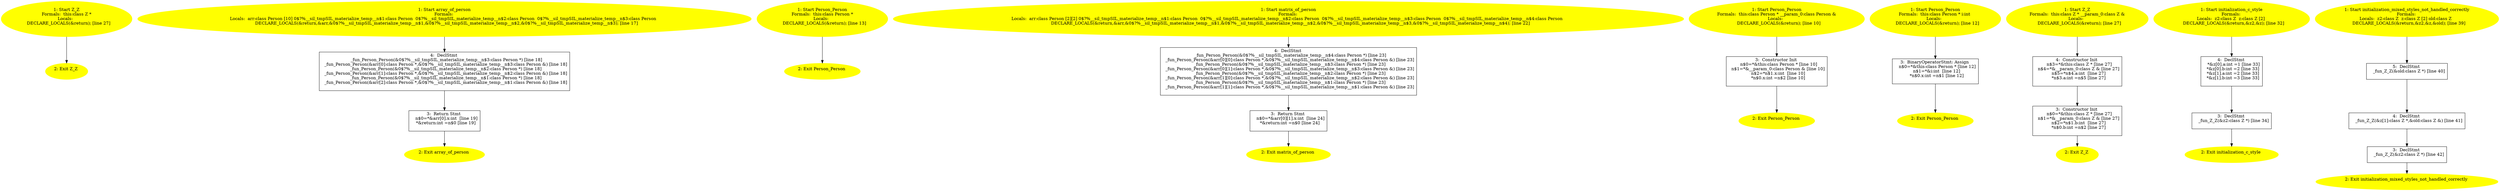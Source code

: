 /* @generated */
digraph iCFG {
"Z_Z{_ZN1ZC1Ev}.e5db815c377ac8d89bbc83caf274d4d3_2" [label="2: Exit Z_Z \n  " color=yellow style=filled]
	

"Z_Z{_ZN1ZC1Ev}.e5db815c377ac8d89bbc83caf274d4d3_1" [label="1: Start Z_Z\nFormals:  this:class Z *\nLocals:  \n   DECLARE_LOCALS(&return); [line 27]\n " color=yellow style=filled]
	

	 "Z_Z{_ZN1ZC1Ev}.e5db815c377ac8d89bbc83caf274d4d3_1" -> "Z_Z{_ZN1ZC1Ev}.e5db815c377ac8d89bbc83caf274d4d3_2" ;
"array_of_person{d41d8cd98f00b204e9800998ecf8427e_Z15array_of_personv}.5e6676e141cccf7b269a7c471feae769_4" [label="4:  DeclStmt \n   _fun_Person_Person(&0$?%__sil_tmpSIL_materialize_temp__n$3:class Person *) [line 18]\n  _fun_Person_Person(&arr[0]:class Person *,&0$?%__sil_tmpSIL_materialize_temp__n$3:class Person &) [line 18]\n  _fun_Person_Person(&0$?%__sil_tmpSIL_materialize_temp__n$2:class Person *) [line 18]\n  _fun_Person_Person(&arr[1]:class Person *,&0$?%__sil_tmpSIL_materialize_temp__n$2:class Person &) [line 18]\n  _fun_Person_Person(&0$?%__sil_tmpSIL_materialize_temp__n$1:class Person *) [line 18]\n  _fun_Person_Person(&arr[2]:class Person *,&0$?%__sil_tmpSIL_materialize_temp__n$1:class Person &) [line 18]\n " shape="box"]
	

	 "array_of_person{d41d8cd98f00b204e9800998ecf8427e_Z15array_of_personv}.5e6676e141cccf7b269a7c471feae769_4" -> "array_of_person{d41d8cd98f00b204e9800998ecf8427e_Z15array_of_personv}.5e6676e141cccf7b269a7c471feae769_3" ;
"array_of_person{d41d8cd98f00b204e9800998ecf8427e_Z15array_of_personv}.5e6676e141cccf7b269a7c471feae769_3" [label="3:  Return Stmt \n   n$0=*&arr[0].x:int  [line 19]\n  *&return:int =n$0 [line 19]\n " shape="box"]
	

	 "array_of_person{d41d8cd98f00b204e9800998ecf8427e_Z15array_of_personv}.5e6676e141cccf7b269a7c471feae769_3" -> "array_of_person{d41d8cd98f00b204e9800998ecf8427e_Z15array_of_personv}.5e6676e141cccf7b269a7c471feae769_2" ;
"array_of_person{d41d8cd98f00b204e9800998ecf8427e_Z15array_of_personv}.5e6676e141cccf7b269a7c471feae769_2" [label="2: Exit array_of_person \n  " color=yellow style=filled]
	

"array_of_person{d41d8cd98f00b204e9800998ecf8427e_Z15array_of_personv}.5e6676e141cccf7b269a7c471feae769_1" [label="1: Start array_of_person\nFormals: \nLocals:  arr:class Person [10] 0$?%__sil_tmpSIL_materialize_temp__n$1:class Person  0$?%__sil_tmpSIL_materialize_temp__n$2:class Person  0$?%__sil_tmpSIL_materialize_temp__n$3:class Person  \n   DECLARE_LOCALS(&return,&arr,&0$?%__sil_tmpSIL_materialize_temp__n$1,&0$?%__sil_tmpSIL_materialize_temp__n$2,&0$?%__sil_tmpSIL_materialize_temp__n$3); [line 17]\n " color=yellow style=filled]
	

	 "array_of_person{d41d8cd98f00b204e9800998ecf8427e_Z15array_of_personv}.5e6676e141cccf7b269a7c471feae769_1" -> "array_of_person{d41d8cd98f00b204e9800998ecf8427e_Z15array_of_personv}.5e6676e141cccf7b269a7c471feae769_4" ;
"Person_Person{_ZN6PersonC1Ev}.eae7ac90d0b106ac1ffce8f205a2d898_2" [label="2: Exit Person_Person \n  " color=yellow style=filled]
	

"Person_Person{_ZN6PersonC1Ev}.eae7ac90d0b106ac1ffce8f205a2d898_1" [label="1: Start Person_Person\nFormals:  this:class Person *\nLocals:  \n   DECLARE_LOCALS(&return); [line 13]\n " color=yellow style=filled]
	

	 "Person_Person{_ZN6PersonC1Ev}.eae7ac90d0b106ac1ffce8f205a2d898_1" -> "Person_Person{_ZN6PersonC1Ev}.eae7ac90d0b106ac1ffce8f205a2d898_2" ;
"matrix_of_person{d41d8cd98f00b204e9800998ecf8427e_Z16matrix_of_personv}.42bf08ed339376ba5c4530035307761f_4" [label="4:  DeclStmt \n   _fun_Person_Person(&0$?%__sil_tmpSIL_materialize_temp__n$4:class Person *) [line 23]\n  _fun_Person_Person(&arr[0][0]:class Person *,&0$?%__sil_tmpSIL_materialize_temp__n$4:class Person &) [line 23]\n  _fun_Person_Person(&0$?%__sil_tmpSIL_materialize_temp__n$3:class Person *) [line 23]\n  _fun_Person_Person(&arr[0][1]:class Person *,&0$?%__sil_tmpSIL_materialize_temp__n$3:class Person &) [line 23]\n  _fun_Person_Person(&0$?%__sil_tmpSIL_materialize_temp__n$2:class Person *) [line 23]\n  _fun_Person_Person(&arr[1][0]:class Person *,&0$?%__sil_tmpSIL_materialize_temp__n$2:class Person &) [line 23]\n  _fun_Person_Person(&0$?%__sil_tmpSIL_materialize_temp__n$1:class Person *) [line 23]\n  _fun_Person_Person(&arr[1][1]:class Person *,&0$?%__sil_tmpSIL_materialize_temp__n$1:class Person &) [line 23]\n " shape="box"]
	

	 "matrix_of_person{d41d8cd98f00b204e9800998ecf8427e_Z16matrix_of_personv}.42bf08ed339376ba5c4530035307761f_4" -> "matrix_of_person{d41d8cd98f00b204e9800998ecf8427e_Z16matrix_of_personv}.42bf08ed339376ba5c4530035307761f_3" ;
"matrix_of_person{d41d8cd98f00b204e9800998ecf8427e_Z16matrix_of_personv}.42bf08ed339376ba5c4530035307761f_3" [label="3:  Return Stmt \n   n$0=*&arr[0][1].x:int  [line 24]\n  *&return:int =n$0 [line 24]\n " shape="box"]
	

	 "matrix_of_person{d41d8cd98f00b204e9800998ecf8427e_Z16matrix_of_personv}.42bf08ed339376ba5c4530035307761f_3" -> "matrix_of_person{d41d8cd98f00b204e9800998ecf8427e_Z16matrix_of_personv}.42bf08ed339376ba5c4530035307761f_2" ;
"matrix_of_person{d41d8cd98f00b204e9800998ecf8427e_Z16matrix_of_personv}.42bf08ed339376ba5c4530035307761f_2" [label="2: Exit matrix_of_person \n  " color=yellow style=filled]
	

"matrix_of_person{d41d8cd98f00b204e9800998ecf8427e_Z16matrix_of_personv}.42bf08ed339376ba5c4530035307761f_1" [label="1: Start matrix_of_person\nFormals: \nLocals:  arr:class Person [2][2] 0$?%__sil_tmpSIL_materialize_temp__n$1:class Person  0$?%__sil_tmpSIL_materialize_temp__n$2:class Person  0$?%__sil_tmpSIL_materialize_temp__n$3:class Person  0$?%__sil_tmpSIL_materialize_temp__n$4:class Person  \n   DECLARE_LOCALS(&return,&arr,&0$?%__sil_tmpSIL_materialize_temp__n$1,&0$?%__sil_tmpSIL_materialize_temp__n$2,&0$?%__sil_tmpSIL_materialize_temp__n$3,&0$?%__sil_tmpSIL_materialize_temp__n$4); [line 22]\n " color=yellow style=filled]
	

	 "matrix_of_person{d41d8cd98f00b204e9800998ecf8427e_Z16matrix_of_personv}.42bf08ed339376ba5c4530035307761f_1" -> "matrix_of_person{d41d8cd98f00b204e9800998ecf8427e_Z16matrix_of_personv}.42bf08ed339376ba5c4530035307761f_4" ;
"Person_Person{_ZN6PersonC1EOS_}.6d4e3106e5a54c5fcbdd4905bee9b887_3" [label="3:  Constructor Init \n   n$0=*&this:class Person * [line 10]\n  n$1=*&__param_0:class Person & [line 10]\n  n$2=*n$1.x:int  [line 10]\n  *n$0.x:int =n$2 [line 10]\n " shape="box"]
	

	 "Person_Person{_ZN6PersonC1EOS_}.6d4e3106e5a54c5fcbdd4905bee9b887_3" -> "Person_Person{_ZN6PersonC1EOS_}.6d4e3106e5a54c5fcbdd4905bee9b887_2" ;
"Person_Person{_ZN6PersonC1EOS_}.6d4e3106e5a54c5fcbdd4905bee9b887_2" [label="2: Exit Person_Person \n  " color=yellow style=filled]
	

"Person_Person{_ZN6PersonC1EOS_}.6d4e3106e5a54c5fcbdd4905bee9b887_1" [label="1: Start Person_Person\nFormals:  this:class Person * __param_0:class Person &\nLocals:  \n   DECLARE_LOCALS(&return); [line 10]\n " color=yellow style=filled]
	

	 "Person_Person{_ZN6PersonC1EOS_}.6d4e3106e5a54c5fcbdd4905bee9b887_1" -> "Person_Person{_ZN6PersonC1EOS_}.6d4e3106e5a54c5fcbdd4905bee9b887_3" ;
"Person_Person{_ZN6PersonC1Ei}.2819442115554db893a15b95877c8b8d_3" [label="3:  BinaryOperatorStmt: Assign \n   n$0=*&this:class Person * [line 12]\n  n$1=*&i:int  [line 12]\n  *n$0.x:int =n$1 [line 12]\n " shape="box"]
	

	 "Person_Person{_ZN6PersonC1Ei}.2819442115554db893a15b95877c8b8d_3" -> "Person_Person{_ZN6PersonC1Ei}.2819442115554db893a15b95877c8b8d_2" ;
"Person_Person{_ZN6PersonC1Ei}.2819442115554db893a15b95877c8b8d_2" [label="2: Exit Person_Person \n  " color=yellow style=filled]
	

"Person_Person{_ZN6PersonC1Ei}.2819442115554db893a15b95877c8b8d_1" [label="1: Start Person_Person\nFormals:  this:class Person * i:int \nLocals:  \n   DECLARE_LOCALS(&return); [line 12]\n " color=yellow style=filled]
	

	 "Person_Person{_ZN6PersonC1Ei}.2819442115554db893a15b95877c8b8d_1" -> "Person_Person{_ZN6PersonC1Ei}.2819442115554db893a15b95877c8b8d_3" ;
"Z_Z{_ZN1ZC1ERKS_}.123cfb51e40551ce9740cbf4b98a93b1_4" [label="4:  Constructor Init \n   n$3=*&this:class Z * [line 27]\n  n$4=*&__param_0:class Z & [line 27]\n  n$5=*n$4.a:int  [line 27]\n  *n$3.a:int =n$5 [line 27]\n " shape="box"]
	

	 "Z_Z{_ZN1ZC1ERKS_}.123cfb51e40551ce9740cbf4b98a93b1_4" -> "Z_Z{_ZN1ZC1ERKS_}.123cfb51e40551ce9740cbf4b98a93b1_3" ;
"Z_Z{_ZN1ZC1ERKS_}.123cfb51e40551ce9740cbf4b98a93b1_3" [label="3:  Constructor Init \n   n$0=*&this:class Z * [line 27]\n  n$1=*&__param_0:class Z & [line 27]\n  n$2=*n$1.b:int  [line 27]\n  *n$0.b:int =n$2 [line 27]\n " shape="box"]
	

	 "Z_Z{_ZN1ZC1ERKS_}.123cfb51e40551ce9740cbf4b98a93b1_3" -> "Z_Z{_ZN1ZC1ERKS_}.123cfb51e40551ce9740cbf4b98a93b1_2" ;
"Z_Z{_ZN1ZC1ERKS_}.123cfb51e40551ce9740cbf4b98a93b1_2" [label="2: Exit Z_Z \n  " color=yellow style=filled]
	

"Z_Z{_ZN1ZC1ERKS_}.123cfb51e40551ce9740cbf4b98a93b1_1" [label="1: Start Z_Z\nFormals:  this:class Z * __param_0:class Z &\nLocals:  \n   DECLARE_LOCALS(&return); [line 27]\n " color=yellow style=filled]
	

	 "Z_Z{_ZN1ZC1ERKS_}.123cfb51e40551ce9740cbf4b98a93b1_1" -> "Z_Z{_ZN1ZC1ERKS_}.123cfb51e40551ce9740cbf4b98a93b1_4" ;
"initialization_c_style{d41d8cd98f00b204e9800998ecf8427e_Z22initialization_c_stylev}.c0bdd3ee3a78e2dd5959c9d641c82699_4" [label="4:  DeclStmt \n   *&z[0].a:int =1 [line 33]\n  *&z[0].b:int =2 [line 33]\n  *&z[1].a:int =2 [line 33]\n  *&z[1].b:int =3 [line 33]\n " shape="box"]
	

	 "initialization_c_style{d41d8cd98f00b204e9800998ecf8427e_Z22initialization_c_stylev}.c0bdd3ee3a78e2dd5959c9d641c82699_4" -> "initialization_c_style{d41d8cd98f00b204e9800998ecf8427e_Z22initialization_c_stylev}.c0bdd3ee3a78e2dd5959c9d641c82699_3" ;
"initialization_c_style{d41d8cd98f00b204e9800998ecf8427e_Z22initialization_c_stylev}.c0bdd3ee3a78e2dd5959c9d641c82699_3" [label="3:  DeclStmt \n   _fun_Z_Z(&z2:class Z *) [line 34]\n " shape="box"]
	

	 "initialization_c_style{d41d8cd98f00b204e9800998ecf8427e_Z22initialization_c_stylev}.c0bdd3ee3a78e2dd5959c9d641c82699_3" -> "initialization_c_style{d41d8cd98f00b204e9800998ecf8427e_Z22initialization_c_stylev}.c0bdd3ee3a78e2dd5959c9d641c82699_2" ;
"initialization_c_style{d41d8cd98f00b204e9800998ecf8427e_Z22initialization_c_stylev}.c0bdd3ee3a78e2dd5959c9d641c82699_2" [label="2: Exit initialization_c_style \n  " color=yellow style=filled]
	

"initialization_c_style{d41d8cd98f00b204e9800998ecf8427e_Z22initialization_c_stylev}.c0bdd3ee3a78e2dd5959c9d641c82699_1" [label="1: Start initialization_c_style\nFormals: \nLocals:  z2:class Z  z:class Z [2] \n   DECLARE_LOCALS(&return,&z2,&z); [line 32]\n " color=yellow style=filled]
	

	 "initialization_c_style{d41d8cd98f00b204e9800998ecf8427e_Z22initialization_c_stylev}.c0bdd3ee3a78e2dd5959c9d641c82699_1" -> "initialization_c_style{d41d8cd98f00b204e9800998ecf8427e_Z22initialization_c_stylev}.c0bdd3ee3a78e2dd5959c9d641c82699_4" ;
"initialization_mixed_styles_not_handled_correctly{d41d8cd98f00b204e9800998ecf8427e_Z49initialization.dec4886d2469fb0c4ff79226de4af4c3_5" [label="5:  DeclStmt \n   _fun_Z_Z(&old:class Z *) [line 40]\n " shape="box"]
	

	 "initialization_mixed_styles_not_handled_correctly{d41d8cd98f00b204e9800998ecf8427e_Z49initialization.dec4886d2469fb0c4ff79226de4af4c3_5" -> "initialization_mixed_styles_not_handled_correctly{d41d8cd98f00b204e9800998ecf8427e_Z49initialization.dec4886d2469fb0c4ff79226de4af4c3_4" ;
"initialization_mixed_styles_not_handled_correctly{d41d8cd98f00b204e9800998ecf8427e_Z49initialization.dec4886d2469fb0c4ff79226de4af4c3_4" [label="4:  DeclStmt \n   _fun_Z_Z(&z[1]:class Z *,&old:class Z &) [line 41]\n " shape="box"]
	

	 "initialization_mixed_styles_not_handled_correctly{d41d8cd98f00b204e9800998ecf8427e_Z49initialization.dec4886d2469fb0c4ff79226de4af4c3_4" -> "initialization_mixed_styles_not_handled_correctly{d41d8cd98f00b204e9800998ecf8427e_Z49initialization.dec4886d2469fb0c4ff79226de4af4c3_3" ;
"initialization_mixed_styles_not_handled_correctly{d41d8cd98f00b204e9800998ecf8427e_Z49initialization.dec4886d2469fb0c4ff79226de4af4c3_3" [label="3:  DeclStmt \n   _fun_Z_Z(&z2:class Z *) [line 42]\n " shape="box"]
	

	 "initialization_mixed_styles_not_handled_correctly{d41d8cd98f00b204e9800998ecf8427e_Z49initialization.dec4886d2469fb0c4ff79226de4af4c3_3" -> "initialization_mixed_styles_not_handled_correctly{d41d8cd98f00b204e9800998ecf8427e_Z49initialization.dec4886d2469fb0c4ff79226de4af4c3_2" ;
"initialization_mixed_styles_not_handled_correctly{d41d8cd98f00b204e9800998ecf8427e_Z49initialization.dec4886d2469fb0c4ff79226de4af4c3_2" [label="2: Exit initialization_mixed_styles_not_handled_correctly \n  " color=yellow style=filled]
	

"initialization_mixed_styles_not_handled_correctly{d41d8cd98f00b204e9800998ecf8427e_Z49initialization.dec4886d2469fb0c4ff79226de4af4c3_1" [label="1: Start initialization_mixed_styles_not_handled_correctly\nFormals: \nLocals:  z2:class Z  z:class Z [2] old:class Z  \n   DECLARE_LOCALS(&return,&z2,&z,&old); [line 39]\n " color=yellow style=filled]
	

	 "initialization_mixed_styles_not_handled_correctly{d41d8cd98f00b204e9800998ecf8427e_Z49initialization.dec4886d2469fb0c4ff79226de4af4c3_1" -> "initialization_mixed_styles_not_handled_correctly{d41d8cd98f00b204e9800998ecf8427e_Z49initialization.dec4886d2469fb0c4ff79226de4af4c3_5" ;
}
